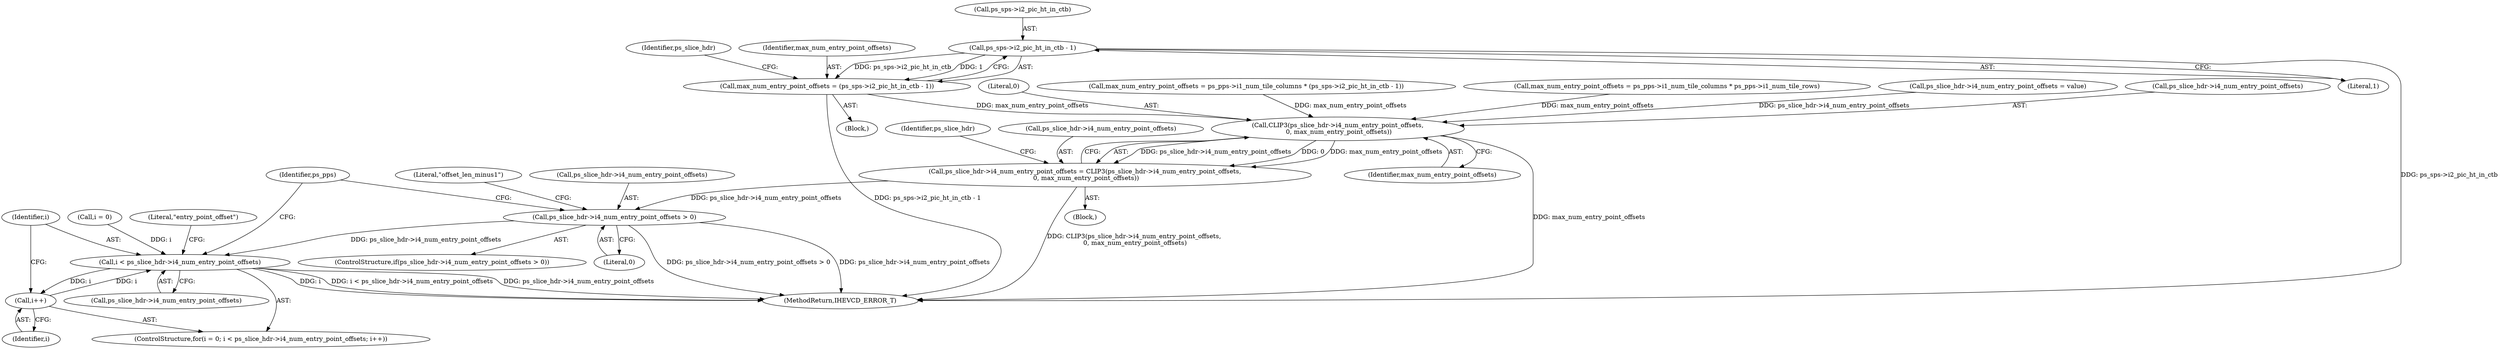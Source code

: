 digraph "0_Android_a1424724a00d62ac5efa0e27953eed66850d662f@pointer" {
"1001933" [label="(Call,ps_sps->i2_pic_ht_in_ctb - 1)"];
"1001931" [label="(Call,max_num_entry_point_offsets = (ps_sps->i2_pic_ht_in_ctb - 1))"];
"1001942" [label="(Call,CLIP3(ps_slice_hdr->i4_num_entry_point_offsets,\n 0, max_num_entry_point_offsets))"];
"1001938" [label="(Call,ps_slice_hdr->i4_num_entry_point_offsets = CLIP3(ps_slice_hdr->i4_num_entry_point_offsets,\n 0, max_num_entry_point_offsets))"];
"1001949" [label="(Call,ps_slice_hdr->i4_num_entry_point_offsets > 0)"];
"1001970" [label="(Call,i < ps_slice_hdr->i4_num_entry_point_offsets)"];
"1001975" [label="(Call,i++)"];
"1001931" [label="(Call,max_num_entry_point_offsets = (ps_sps->i2_pic_ht_in_ctb - 1))"];
"1001972" [label="(Call,ps_slice_hdr->i4_num_entry_point_offsets)"];
"1001937" [label="(Literal,1)"];
"1001976" [label="(Identifier,i)"];
"1001947" [label="(Identifier,max_num_entry_point_offsets)"];
"1001943" [label="(Call,ps_slice_hdr->i4_num_entry_point_offsets)"];
"1001940" [label="(Identifier,ps_slice_hdr)"];
"1001956" [label="(Literal,\"offset_len_minus1\")"];
"1001966" [label="(ControlStructure,for(i = 0; i < ps_slice_hdr->i4_num_entry_point_offsets; i++))"];
"1001975" [label="(Call,i++)"];
"1001970" [label="(Call,i < ps_slice_hdr->i4_num_entry_point_offsets)"];
"1001946" [label="(Literal,0)"];
"1001903" [label="(Call,max_num_entry_point_offsets = ps_pps->i1_num_tile_columns * (ps_sps->i2_pic_ht_in_ctb - 1))"];
"1001934" [label="(Call,ps_sps->i2_pic_ht_in_ctb)"];
"1001953" [label="(Literal,0)"];
"1001951" [label="(Identifier,ps_slice_hdr)"];
"1001942" [label="(Call,CLIP3(ps_slice_hdr->i4_num_entry_point_offsets,\n 0, max_num_entry_point_offsets))"];
"1001950" [label="(Call,ps_slice_hdr->i4_num_entry_point_offsets)"];
"1001930" [label="(Block,)"];
"1001971" [label="(Identifier,i)"];
"1001939" [label="(Call,ps_slice_hdr->i4_num_entry_point_offsets)"];
"1001892" [label="(Block,)"];
"1001948" [label="(ControlStructure,if(ps_slice_hdr->i4_num_entry_point_offsets > 0))"];
"1001967" [label="(Call,i = 0)"];
"1001949" [label="(Call,ps_slice_hdr->i4_num_entry_point_offsets > 0)"];
"1001987" [label="(Identifier,ps_pps)"];
"1001920" [label="(Call,max_num_entry_point_offsets = ps_pps->i1_num_tile_columns * ps_pps->i1_num_tile_rows)"];
"1001932" [label="(Identifier,max_num_entry_point_offsets)"];
"1002617" [label="(MethodReturn,IHEVCD_ERROR_T)"];
"1001938" [label="(Call,ps_slice_hdr->i4_num_entry_point_offsets = CLIP3(ps_slice_hdr->i4_num_entry_point_offsets,\n 0, max_num_entry_point_offsets))"];
"1001887" [label="(Call,ps_slice_hdr->i4_num_entry_point_offsets = value)"];
"1001979" [label="(Literal,\"entry_point_offset\")"];
"1001933" [label="(Call,ps_sps->i2_pic_ht_in_ctb - 1)"];
"1001933" -> "1001931"  [label="AST: "];
"1001933" -> "1001937"  [label="CFG: "];
"1001934" -> "1001933"  [label="AST: "];
"1001937" -> "1001933"  [label="AST: "];
"1001931" -> "1001933"  [label="CFG: "];
"1001933" -> "1002617"  [label="DDG: ps_sps->i2_pic_ht_in_ctb"];
"1001933" -> "1001931"  [label="DDG: ps_sps->i2_pic_ht_in_ctb"];
"1001933" -> "1001931"  [label="DDG: 1"];
"1001931" -> "1001930"  [label="AST: "];
"1001932" -> "1001931"  [label="AST: "];
"1001940" -> "1001931"  [label="CFG: "];
"1001931" -> "1002617"  [label="DDG: ps_sps->i2_pic_ht_in_ctb - 1"];
"1001931" -> "1001942"  [label="DDG: max_num_entry_point_offsets"];
"1001942" -> "1001938"  [label="AST: "];
"1001942" -> "1001947"  [label="CFG: "];
"1001943" -> "1001942"  [label="AST: "];
"1001946" -> "1001942"  [label="AST: "];
"1001947" -> "1001942"  [label="AST: "];
"1001938" -> "1001942"  [label="CFG: "];
"1001942" -> "1002617"  [label="DDG: max_num_entry_point_offsets"];
"1001942" -> "1001938"  [label="DDG: ps_slice_hdr->i4_num_entry_point_offsets"];
"1001942" -> "1001938"  [label="DDG: 0"];
"1001942" -> "1001938"  [label="DDG: max_num_entry_point_offsets"];
"1001887" -> "1001942"  [label="DDG: ps_slice_hdr->i4_num_entry_point_offsets"];
"1001903" -> "1001942"  [label="DDG: max_num_entry_point_offsets"];
"1001920" -> "1001942"  [label="DDG: max_num_entry_point_offsets"];
"1001938" -> "1001892"  [label="AST: "];
"1001939" -> "1001938"  [label="AST: "];
"1001951" -> "1001938"  [label="CFG: "];
"1001938" -> "1002617"  [label="DDG: CLIP3(ps_slice_hdr->i4_num_entry_point_offsets,\n 0, max_num_entry_point_offsets)"];
"1001938" -> "1001949"  [label="DDG: ps_slice_hdr->i4_num_entry_point_offsets"];
"1001949" -> "1001948"  [label="AST: "];
"1001949" -> "1001953"  [label="CFG: "];
"1001950" -> "1001949"  [label="AST: "];
"1001953" -> "1001949"  [label="AST: "];
"1001956" -> "1001949"  [label="CFG: "];
"1001987" -> "1001949"  [label="CFG: "];
"1001949" -> "1002617"  [label="DDG: ps_slice_hdr->i4_num_entry_point_offsets > 0"];
"1001949" -> "1002617"  [label="DDG: ps_slice_hdr->i4_num_entry_point_offsets"];
"1001949" -> "1001970"  [label="DDG: ps_slice_hdr->i4_num_entry_point_offsets"];
"1001970" -> "1001966"  [label="AST: "];
"1001970" -> "1001972"  [label="CFG: "];
"1001971" -> "1001970"  [label="AST: "];
"1001972" -> "1001970"  [label="AST: "];
"1001979" -> "1001970"  [label="CFG: "];
"1001987" -> "1001970"  [label="CFG: "];
"1001970" -> "1002617"  [label="DDG: i"];
"1001970" -> "1002617"  [label="DDG: i < ps_slice_hdr->i4_num_entry_point_offsets"];
"1001970" -> "1002617"  [label="DDG: ps_slice_hdr->i4_num_entry_point_offsets"];
"1001975" -> "1001970"  [label="DDG: i"];
"1001967" -> "1001970"  [label="DDG: i"];
"1001970" -> "1001975"  [label="DDG: i"];
"1001975" -> "1001966"  [label="AST: "];
"1001975" -> "1001976"  [label="CFG: "];
"1001976" -> "1001975"  [label="AST: "];
"1001971" -> "1001975"  [label="CFG: "];
}
